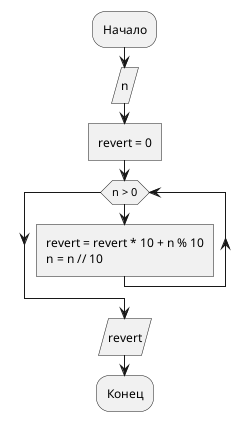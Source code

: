 @startuml
:Начало;
:n/
:revert = 0]
while (n > 0)
  :revert = revert * 10 + n % 10
  n = n // 10]
endwhile
:revert/
:Конец;
@enduml